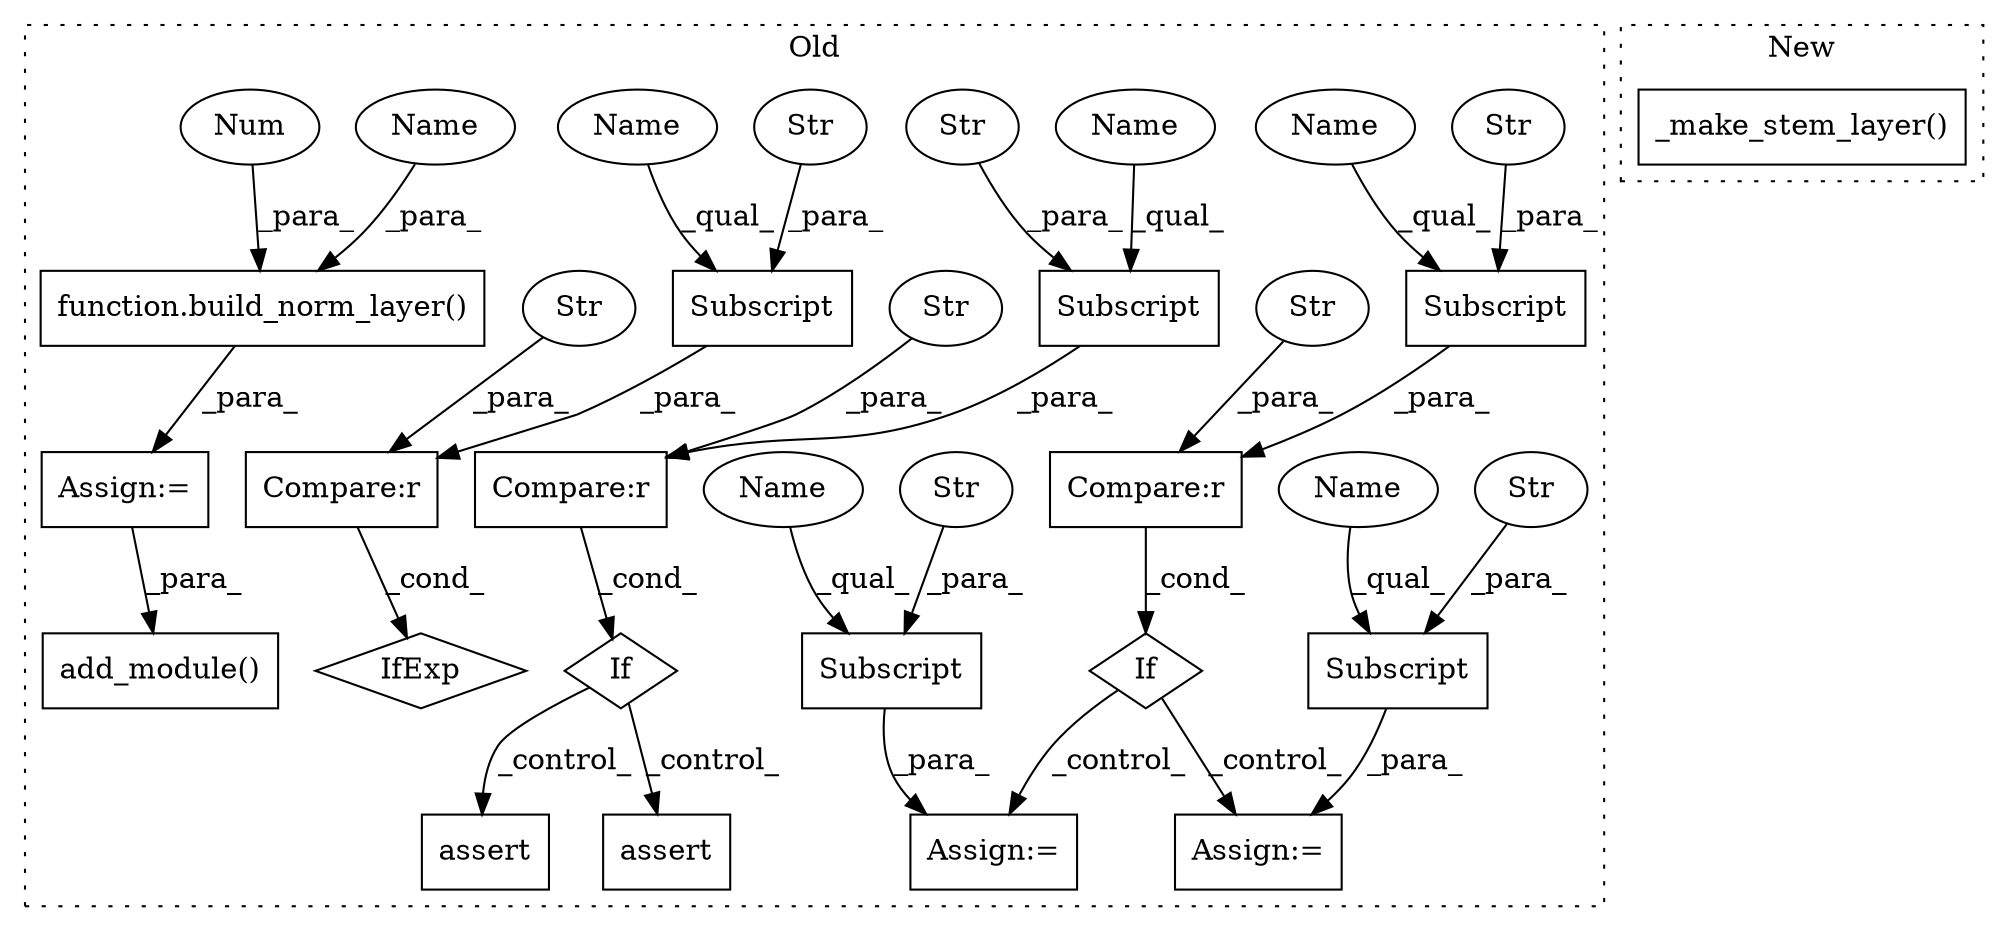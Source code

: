 digraph G {
subgraph cluster0 {
1 [label="assert" a="65" s="8398" l="7" shape="box"];
3 [label="If" a="96" s="8297,8325" l="3,14" shape="diamond"];
4 [label="Compare:r" a="40" s="8300" l="25" shape="box"];
5 [label="Str" a="66" s="8321" l="4" shape="ellipse"];
6 [label="Subscript" a="63" s="8300,0" l="17,0" shape="box"];
7 [label="Subscript" a="63" s="8494,0" l="17,0" shape="box"];
8 [label="Str" a="66" s="8504" l="6" shape="ellipse"];
9 [label="Subscript" a="63" s="8990,0" l="17,0" shape="box"];
10 [label="Compare:r" a="40" s="8494" l="25" shape="box"];
11 [label="If" a="96" s="8491,8519" l="3,14" shape="diamond"];
12 [label="Str" a="66" s="8515" l="4" shape="ellipse"];
13 [label="Str" a="66" s="8310" l="6" shape="ellipse"];
14 [label="Str" a="66" s="9000" l="6" shape="ellipse"];
15 [label="Subscript" a="63" s="8548,0" l="20,0" shape="box"];
16 [label="Compare:r" a="40" s="8990" l="25" shape="box"];
17 [label="Str" a="66" s="8558" l="9" shape="ellipse"];
18 [label="Subscript" a="63" s="8598,0" l="22,0" shape="box"];
19 [label="Str" a="66" s="8608" l="11" shape="ellipse"];
20 [label="Str" a="66" s="9011" l="4" shape="ellipse"];
21 [label="IfExp" a="51" s="8986,9015" l="4,6" shape="diamond"];
22 [label="assert" a="65" s="8339" l="7" shape="box"];
23 [label="function.build_norm_layer()" a="75" s="8919,8949" l="17,1" shape="box"];
24 [label="Num" a="76" s="8947" l="2" shape="ellipse"];
25 [label="Assign:=" a="68" s="8916" l="3" shape="box"];
26 [label="Assign:=" a="68" s="8595" l="3" shape="box"];
27 [label="add_module()" a="75" s="9035,9081" l="16,1" shape="box"];
28 [label="Assign:=" a="68" s="8545" l="3" shape="box"];
29 [label="Name" a="87" s="8494" l="9" shape="ellipse"];
30 [label="Name" a="87" s="8300" l="9" shape="ellipse"];
31 [label="Name" a="87" s="8548" l="9" shape="ellipse"];
32 [label="Name" a="87" s="8936" l="9" shape="ellipse"];
33 [label="Name" a="87" s="8990" l="9" shape="ellipse"];
34 [label="Name" a="87" s="8598" l="9" shape="ellipse"];
label = "Old";
style="dotted";
}
subgraph cluster1 {
2 [label="_make_stem_layer()" a="75" s="8854" l="23" shape="box"];
label = "New";
style="dotted";
}
3 -> 1 [label="_control_"];
3 -> 22 [label="_control_"];
4 -> 3 [label="_cond_"];
5 -> 4 [label="_para_"];
6 -> 4 [label="_para_"];
7 -> 10 [label="_para_"];
8 -> 7 [label="_para_"];
9 -> 16 [label="_para_"];
10 -> 11 [label="_cond_"];
11 -> 28 [label="_control_"];
11 -> 26 [label="_control_"];
12 -> 10 [label="_para_"];
13 -> 6 [label="_para_"];
14 -> 9 [label="_para_"];
15 -> 28 [label="_para_"];
16 -> 21 [label="_cond_"];
17 -> 15 [label="_para_"];
18 -> 26 [label="_para_"];
19 -> 18 [label="_para_"];
20 -> 16 [label="_para_"];
23 -> 25 [label="_para_"];
24 -> 23 [label="_para_"];
25 -> 27 [label="_para_"];
29 -> 7 [label="_qual_"];
30 -> 6 [label="_qual_"];
31 -> 15 [label="_qual_"];
32 -> 23 [label="_para_"];
33 -> 9 [label="_qual_"];
34 -> 18 [label="_qual_"];
}